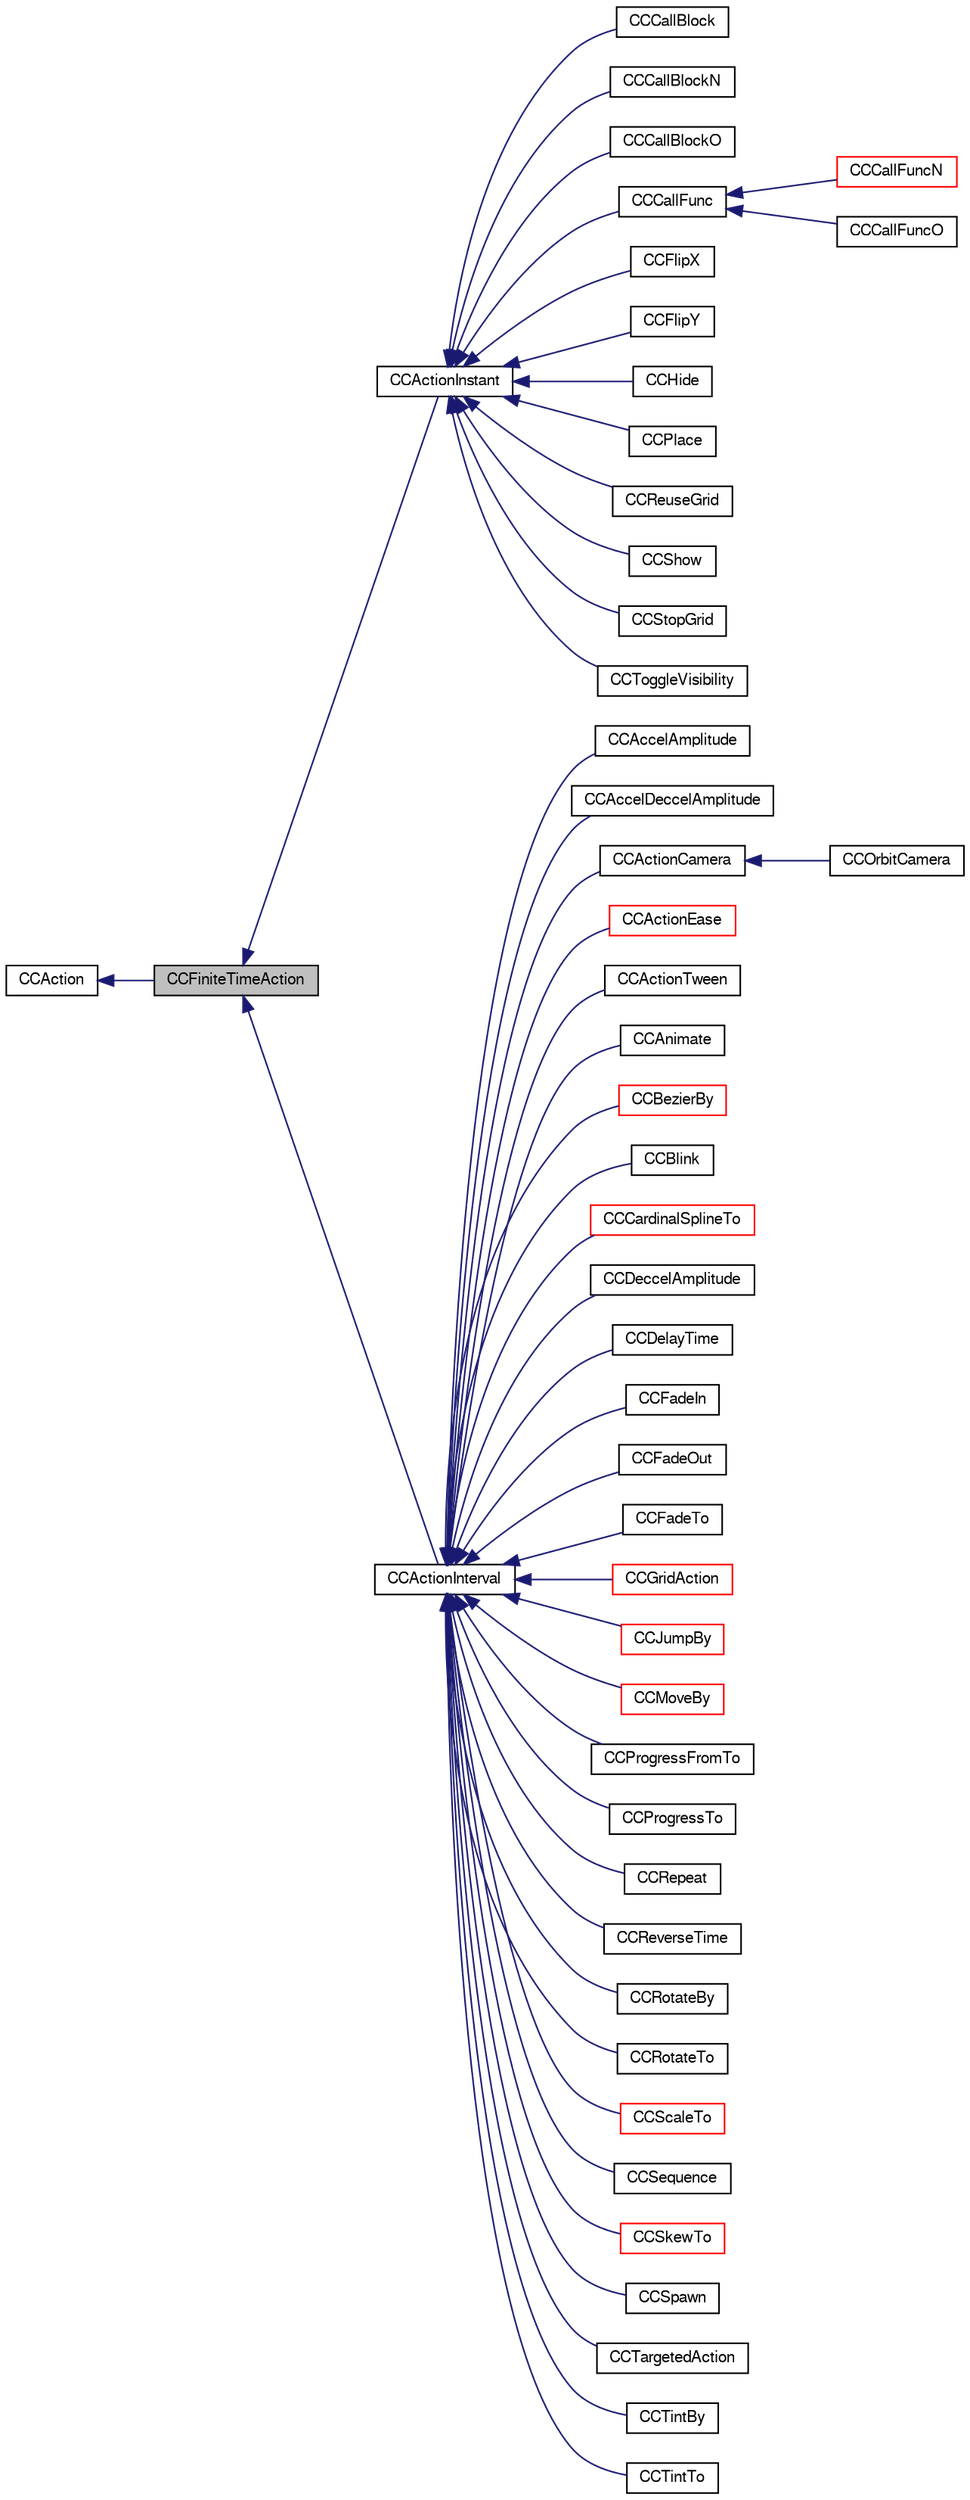 digraph G
{
  bgcolor="transparent";
  edge [fontname="FreeSans",fontsize="10",labelfontname="FreeSans",labelfontsize="10"];
  node [fontname="FreeSans",fontsize="10",shape=record];
  rankdir="LR";
  Node1 [label="CCFiniteTimeAction",height=0.2,width=0.4,color="black", fillcolor="grey75", style="filled" fontcolor="black"];
  Node2 -> Node1 [dir="back",color="midnightblue",fontsize="10",style="solid",fontname="FreeSans"];
  Node2 [label="CCAction",height=0.2,width=0.4,color="black",URL="$interface_c_c_action.html"];
  Node1 -> Node3 [dir="back",color="midnightblue",fontsize="10",style="solid",fontname="FreeSans"];
  Node3 [label="CCActionInstant",height=0.2,width=0.4,color="black",URL="$interface_c_c_action_instant.html"];
  Node3 -> Node4 [dir="back",color="midnightblue",fontsize="10",style="solid",fontname="FreeSans"];
  Node4 [label="CCCallBlock",height=0.2,width=0.4,color="black",URL="$interface_c_c_call_block.html"];
  Node3 -> Node5 [dir="back",color="midnightblue",fontsize="10",style="solid",fontname="FreeSans"];
  Node5 [label="CCCallBlockN",height=0.2,width=0.4,color="black",URL="$interface_c_c_call_block_n.html"];
  Node3 -> Node6 [dir="back",color="midnightblue",fontsize="10",style="solid",fontname="FreeSans"];
  Node6 [label="CCCallBlockO",height=0.2,width=0.4,color="black",URL="$interface_c_c_call_block_o.html"];
  Node3 -> Node7 [dir="back",color="midnightblue",fontsize="10",style="solid",fontname="FreeSans"];
  Node7 [label="CCCallFunc",height=0.2,width=0.4,color="black",URL="$interface_c_c_call_func.html"];
  Node7 -> Node8 [dir="back",color="midnightblue",fontsize="10",style="solid",fontname="FreeSans"];
  Node8 [label="CCCallFuncN",height=0.2,width=0.4,color="red",URL="$interface_c_c_call_func_n.html"];
  Node7 -> Node9 [dir="back",color="midnightblue",fontsize="10",style="solid",fontname="FreeSans"];
  Node9 [label="CCCallFuncO",height=0.2,width=0.4,color="black",URL="$interface_c_c_call_func_o.html"];
  Node3 -> Node10 [dir="back",color="midnightblue",fontsize="10",style="solid",fontname="FreeSans"];
  Node10 [label="CCFlipX",height=0.2,width=0.4,color="black",URL="$interface_c_c_flip_x.html"];
  Node3 -> Node11 [dir="back",color="midnightblue",fontsize="10",style="solid",fontname="FreeSans"];
  Node11 [label="CCFlipY",height=0.2,width=0.4,color="black",URL="$interface_c_c_flip_y.html"];
  Node3 -> Node12 [dir="back",color="midnightblue",fontsize="10",style="solid",fontname="FreeSans"];
  Node12 [label="CCHide",height=0.2,width=0.4,color="black",URL="$interface_c_c_hide.html"];
  Node3 -> Node13 [dir="back",color="midnightblue",fontsize="10",style="solid",fontname="FreeSans"];
  Node13 [label="CCPlace",height=0.2,width=0.4,color="black",URL="$interface_c_c_place.html"];
  Node3 -> Node14 [dir="back",color="midnightblue",fontsize="10",style="solid",fontname="FreeSans"];
  Node14 [label="CCReuseGrid",height=0.2,width=0.4,color="black",URL="$interface_c_c_reuse_grid.html"];
  Node3 -> Node15 [dir="back",color="midnightblue",fontsize="10",style="solid",fontname="FreeSans"];
  Node15 [label="CCShow",height=0.2,width=0.4,color="black",URL="$interface_c_c_show.html"];
  Node3 -> Node16 [dir="back",color="midnightblue",fontsize="10",style="solid",fontname="FreeSans"];
  Node16 [label="CCStopGrid",height=0.2,width=0.4,color="black",URL="$interface_c_c_stop_grid.html"];
  Node3 -> Node17 [dir="back",color="midnightblue",fontsize="10",style="solid",fontname="FreeSans"];
  Node17 [label="CCToggleVisibility",height=0.2,width=0.4,color="black",URL="$interface_c_c_toggle_visibility.html"];
  Node1 -> Node18 [dir="back",color="midnightblue",fontsize="10",style="solid",fontname="FreeSans"];
  Node18 [label="CCActionInterval",height=0.2,width=0.4,color="black",URL="$interface_c_c_action_interval.html"];
  Node18 -> Node19 [dir="back",color="midnightblue",fontsize="10",style="solid",fontname="FreeSans"];
  Node19 [label="CCAccelAmplitude",height=0.2,width=0.4,color="black",URL="$interface_c_c_accel_amplitude.html"];
  Node18 -> Node20 [dir="back",color="midnightblue",fontsize="10",style="solid",fontname="FreeSans"];
  Node20 [label="CCAccelDeccelAmplitude",height=0.2,width=0.4,color="black",URL="$interface_c_c_accel_deccel_amplitude.html"];
  Node18 -> Node21 [dir="back",color="midnightblue",fontsize="10",style="solid",fontname="FreeSans"];
  Node21 [label="CCActionCamera",height=0.2,width=0.4,color="black",URL="$interface_c_c_action_camera.html"];
  Node21 -> Node22 [dir="back",color="midnightblue",fontsize="10",style="solid",fontname="FreeSans"];
  Node22 [label="CCOrbitCamera",height=0.2,width=0.4,color="black",URL="$interface_c_c_orbit_camera.html"];
  Node18 -> Node23 [dir="back",color="midnightblue",fontsize="10",style="solid",fontname="FreeSans"];
  Node23 [label="CCActionEase",height=0.2,width=0.4,color="red",URL="$interface_c_c_action_ease.html"];
  Node18 -> Node24 [dir="back",color="midnightblue",fontsize="10",style="solid",fontname="FreeSans"];
  Node24 [label="CCActionTween",height=0.2,width=0.4,color="black",URL="$interface_c_c_action_tween.html"];
  Node18 -> Node25 [dir="back",color="midnightblue",fontsize="10",style="solid",fontname="FreeSans"];
  Node25 [label="CCAnimate",height=0.2,width=0.4,color="black",URL="$interface_c_c_animate.html"];
  Node18 -> Node26 [dir="back",color="midnightblue",fontsize="10",style="solid",fontname="FreeSans"];
  Node26 [label="CCBezierBy",height=0.2,width=0.4,color="red",URL="$interface_c_c_bezier_by.html"];
  Node18 -> Node27 [dir="back",color="midnightblue",fontsize="10",style="solid",fontname="FreeSans"];
  Node27 [label="CCBlink",height=0.2,width=0.4,color="black",URL="$interface_c_c_blink.html"];
  Node18 -> Node28 [dir="back",color="midnightblue",fontsize="10",style="solid",fontname="FreeSans"];
  Node28 [label="CCCardinalSplineTo",height=0.2,width=0.4,color="red",URL="$interface_c_c_cardinal_spline_to.html"];
  Node18 -> Node29 [dir="back",color="midnightblue",fontsize="10",style="solid",fontname="FreeSans"];
  Node29 [label="CCDeccelAmplitude",height=0.2,width=0.4,color="black",URL="$interface_c_c_deccel_amplitude.html"];
  Node18 -> Node30 [dir="back",color="midnightblue",fontsize="10",style="solid",fontname="FreeSans"];
  Node30 [label="CCDelayTime",height=0.2,width=0.4,color="black",URL="$interface_c_c_delay_time.html"];
  Node18 -> Node31 [dir="back",color="midnightblue",fontsize="10",style="solid",fontname="FreeSans"];
  Node31 [label="CCFadeIn",height=0.2,width=0.4,color="black",URL="$interface_c_c_fade_in.html"];
  Node18 -> Node32 [dir="back",color="midnightblue",fontsize="10",style="solid",fontname="FreeSans"];
  Node32 [label="CCFadeOut",height=0.2,width=0.4,color="black",URL="$interface_c_c_fade_out.html"];
  Node18 -> Node33 [dir="back",color="midnightblue",fontsize="10",style="solid",fontname="FreeSans"];
  Node33 [label="CCFadeTo",height=0.2,width=0.4,color="black",URL="$interface_c_c_fade_to.html"];
  Node18 -> Node34 [dir="back",color="midnightblue",fontsize="10",style="solid",fontname="FreeSans"];
  Node34 [label="CCGridAction",height=0.2,width=0.4,color="red",URL="$interface_c_c_grid_action.html"];
  Node18 -> Node35 [dir="back",color="midnightblue",fontsize="10",style="solid",fontname="FreeSans"];
  Node35 [label="CCJumpBy",height=0.2,width=0.4,color="red",URL="$interface_c_c_jump_by.html"];
  Node18 -> Node36 [dir="back",color="midnightblue",fontsize="10",style="solid",fontname="FreeSans"];
  Node36 [label="CCMoveBy",height=0.2,width=0.4,color="red",URL="$interface_c_c_move_by.html"];
  Node18 -> Node37 [dir="back",color="midnightblue",fontsize="10",style="solid",fontname="FreeSans"];
  Node37 [label="CCProgressFromTo",height=0.2,width=0.4,color="black",URL="$interface_c_c_progress_from_to.html"];
  Node18 -> Node38 [dir="back",color="midnightblue",fontsize="10",style="solid",fontname="FreeSans"];
  Node38 [label="CCProgressTo",height=0.2,width=0.4,color="black",URL="$interface_c_c_progress_to.html"];
  Node18 -> Node39 [dir="back",color="midnightblue",fontsize="10",style="solid",fontname="FreeSans"];
  Node39 [label="CCRepeat",height=0.2,width=0.4,color="black",URL="$interface_c_c_repeat.html"];
  Node18 -> Node40 [dir="back",color="midnightblue",fontsize="10",style="solid",fontname="FreeSans"];
  Node40 [label="CCReverseTime",height=0.2,width=0.4,color="black",URL="$interface_c_c_reverse_time.html"];
  Node18 -> Node41 [dir="back",color="midnightblue",fontsize="10",style="solid",fontname="FreeSans"];
  Node41 [label="CCRotateBy",height=0.2,width=0.4,color="black",URL="$interface_c_c_rotate_by.html"];
  Node18 -> Node42 [dir="back",color="midnightblue",fontsize="10",style="solid",fontname="FreeSans"];
  Node42 [label="CCRotateTo",height=0.2,width=0.4,color="black",URL="$interface_c_c_rotate_to.html"];
  Node18 -> Node43 [dir="back",color="midnightblue",fontsize="10",style="solid",fontname="FreeSans"];
  Node43 [label="CCScaleTo",height=0.2,width=0.4,color="red",URL="$interface_c_c_scale_to.html"];
  Node18 -> Node44 [dir="back",color="midnightblue",fontsize="10",style="solid",fontname="FreeSans"];
  Node44 [label="CCSequence",height=0.2,width=0.4,color="black",URL="$interface_c_c_sequence.html"];
  Node18 -> Node45 [dir="back",color="midnightblue",fontsize="10",style="solid",fontname="FreeSans"];
  Node45 [label="CCSkewTo",height=0.2,width=0.4,color="red",URL="$interface_c_c_skew_to.html"];
  Node18 -> Node46 [dir="back",color="midnightblue",fontsize="10",style="solid",fontname="FreeSans"];
  Node46 [label="CCSpawn",height=0.2,width=0.4,color="black",URL="$interface_c_c_spawn.html"];
  Node18 -> Node47 [dir="back",color="midnightblue",fontsize="10",style="solid",fontname="FreeSans"];
  Node47 [label="CCTargetedAction",height=0.2,width=0.4,color="black",URL="$interface_c_c_targeted_action.html"];
  Node18 -> Node48 [dir="back",color="midnightblue",fontsize="10",style="solid",fontname="FreeSans"];
  Node48 [label="CCTintBy",height=0.2,width=0.4,color="black",URL="$interface_c_c_tint_by.html"];
  Node18 -> Node49 [dir="back",color="midnightblue",fontsize="10",style="solid",fontname="FreeSans"];
  Node49 [label="CCTintTo",height=0.2,width=0.4,color="black",URL="$interface_c_c_tint_to.html"];
}
